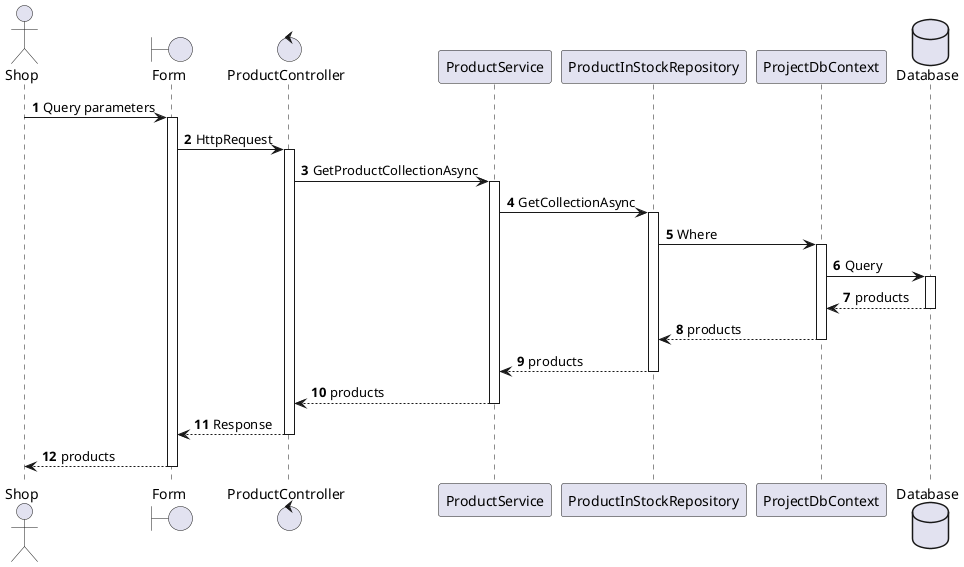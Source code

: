 @startuml 04 - Shop - Filter products

autonumber
autoactivate on

actor Shop as Actor
boundary Form
control ProductController as Controller
participant ProductService as Service
participant ProductInStockRepository as Repo
participant ProjectDbContext as Context
database Database

Actor -> Form: Query parameters
Form -> Controller: HttpRequest
Controller -> Service: GetProductCollectionAsync
Service -> Repo: GetCollectionAsync
Repo -> Context: Where
Context -> Database: Query
Database --> Context: products
Context --> Repo: products
Repo --> Service: products
Service --> Controller: products
Controller --> Form: Response

Form --> Actor: products

@enduml